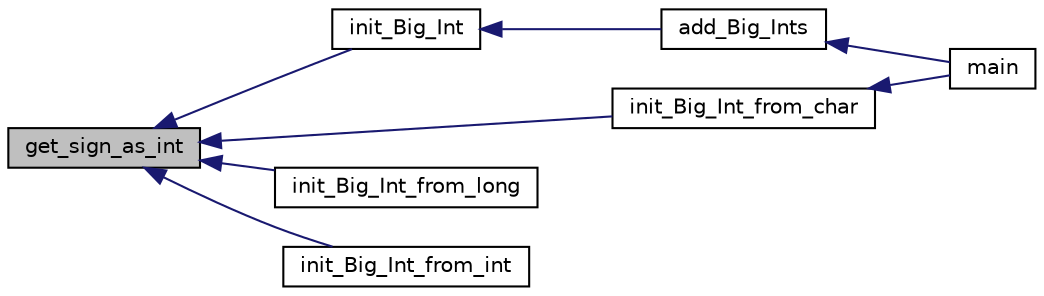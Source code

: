 digraph "get_sign_as_int"
{
  edge [fontname="Helvetica",fontsize="10",labelfontname="Helvetica",labelfontsize="10"];
  node [fontname="Helvetica",fontsize="10",shape=record];
  rankdir="LR";
  Node1 [label="get_sign_as_int",height=0.2,width=0.4,color="black", fillcolor="grey75", style="filled" fontcolor="black"];
  Node1 -> Node2 [dir="back",color="midnightblue",fontsize="10",style="solid"];
  Node2 [label="init_Big_Int",height=0.2,width=0.4,color="black", fillcolor="white", style="filled",URL="$big__integer_8c.html#ad2bdcff5870378868eebaebc64363bb4"];
  Node2 -> Node3 [dir="back",color="midnightblue",fontsize="10",style="solid"];
  Node3 [label="add_Big_Ints",height=0.2,width=0.4,color="black", fillcolor="white", style="filled",URL="$big__integer_8c.html#a80b3b1955162bdbe4a92b73a576174a1"];
  Node3 -> Node4 [dir="back",color="midnightblue",fontsize="10",style="solid"];
  Node4 [label="main",height=0.2,width=0.4,color="black", fillcolor="white", style="filled",URL="$big__integer__comparator_8c.html#ae66f6b31b5ad750f1fe042a706a4e3d4"];
  Node1 -> Node5 [dir="back",color="midnightblue",fontsize="10",style="solid"];
  Node5 [label="init_Big_Int_from_char",height=0.2,width=0.4,color="black", fillcolor="white", style="filled",URL="$big__integer_8c.html#a09afd63acdaebc41e137d03aa2381a06"];
  Node5 -> Node4 [dir="back",color="midnightblue",fontsize="10",style="solid"];
  Node1 -> Node6 [dir="back",color="midnightblue",fontsize="10",style="solid"];
  Node6 [label="init_Big_Int_from_long",height=0.2,width=0.4,color="black", fillcolor="white", style="filled",URL="$big__integer_8c.html#a0c2885b6802e073ab77344b7323b4880"];
  Node1 -> Node7 [dir="back",color="midnightblue",fontsize="10",style="solid"];
  Node7 [label="init_Big_Int_from_int",height=0.2,width=0.4,color="black", fillcolor="white", style="filled",URL="$big__integer_8c.html#a70280d3fbe2128f5bd1801dddcb781c1"];
}
